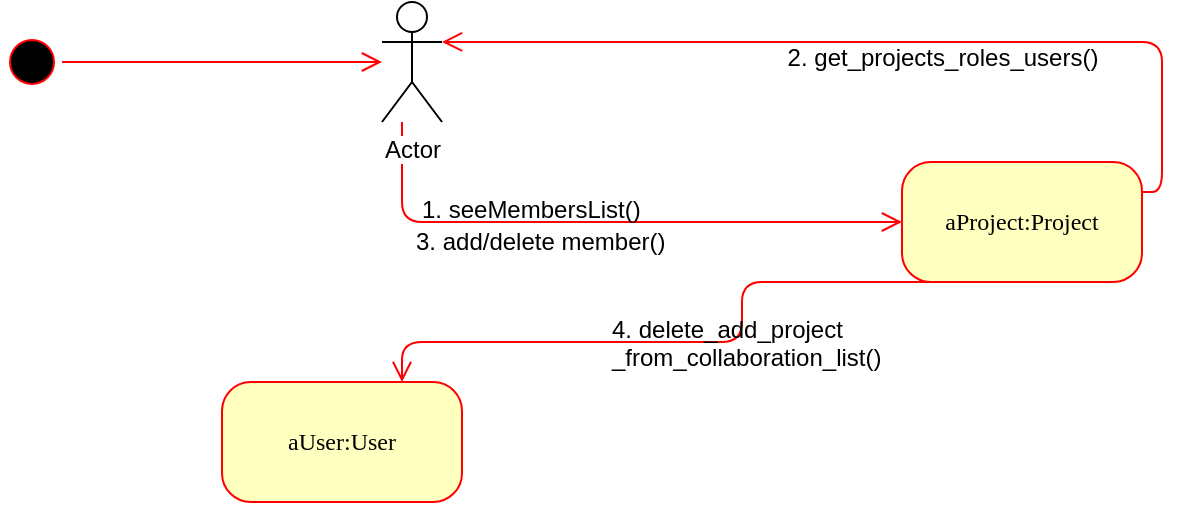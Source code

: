 <mxfile version="10.6.8" type="github"><diagram id="8KlxDwLn6UWDSDPiPRBD" name="Page-1"><mxGraphModel dx="840" dy="471" grid="1" gridSize="10" guides="1" tooltips="1" connect="1" arrows="1" fold="1" page="1" pageScale="1" pageWidth="850" pageHeight="1100" math="0" shadow="0"><root><mxCell id="0"/><mxCell id="1" parent="0"/><mxCell id="HBiq9zB4RBPXGegyt9aA-11" value="" style="ellipse;html=1;shape=startState;fillColor=#000000;strokeColor=#ff0000;rounded=1;shadow=0;comic=0;labelBackgroundColor=none;fontFamily=Verdana;fontSize=12;fontColor=#000000;align=center;direction=south;" vertex="1" parent="1"><mxGeometry x="130" y="135" width="30" height="30" as="geometry"/></mxCell><mxCell id="HBiq9zB4RBPXGegyt9aA-12" value="aUser:User" style="rounded=1;whiteSpace=wrap;html=1;arcSize=24;fillColor=#ffffc0;strokeColor=#ff0000;shadow=0;comic=0;labelBackgroundColor=none;fontFamily=Verdana;fontSize=12;fontColor=#000000;align=center;" vertex="1" parent="1"><mxGeometry x="240" y="310" width="120" height="60" as="geometry"/></mxCell><mxCell id="HBiq9zB4RBPXGegyt9aA-13" style="edgeStyle=orthogonalEdgeStyle;html=1;exitX=1;exitY=0.25;labelBackgroundColor=none;endArrow=open;endSize=8;strokeColor=#ff0000;fontFamily=Verdana;fontSize=12;align=left;entryX=1;entryY=0.333;entryDx=0;entryDy=0;entryPerimeter=0;" edge="1" parent="1" source="HBiq9zB4RBPXGegyt9aA-15" target="HBiq9zB4RBPXGegyt9aA-22"><mxGeometry relative="1" as="geometry"><mxPoint x="350" y="165" as="targetPoint"/></mxGeometry></mxCell><mxCell id="HBiq9zB4RBPXGegyt9aA-14" value="2. &lt;span&gt;get_projects_roles_users()&lt;br&gt;&lt;/span&gt;" style="text;html=1;resizable=0;points=[];align=center;verticalAlign=middle;labelBackgroundColor=#ffffff;" vertex="1" connectable="0" parent="HBiq9zB4RBPXGegyt9aA-13"><mxGeometry x="-0.169" y="3" relative="1" as="geometry"><mxPoint x="-10" y="5" as="offset"/></mxGeometry></mxCell><mxCell id="HBiq9zB4RBPXGegyt9aA-15" value="aProject:Project" style="rounded=1;whiteSpace=wrap;html=1;arcSize=24;fillColor=#ffffc0;strokeColor=#ff0000;shadow=0;comic=0;labelBackgroundColor=none;fontFamily=Verdana;fontSize=12;fontColor=#000000;align=center;" vertex="1" parent="1"><mxGeometry x="580" y="200" width="120" height="60" as="geometry"/></mxCell><mxCell id="HBiq9zB4RBPXGegyt9aA-16" style="edgeStyle=orthogonalEdgeStyle;html=1;labelBackgroundColor=none;endArrow=open;endSize=8;strokeColor=#ff0000;fontFamily=Verdana;fontSize=12;align=left;" edge="1" parent="1" source="HBiq9zB4RBPXGegyt9aA-11"><mxGeometry relative="1" as="geometry"><mxPoint x="320" y="150" as="targetPoint"/></mxGeometry></mxCell><mxCell id="HBiq9zB4RBPXGegyt9aA-17" style="edgeStyle=orthogonalEdgeStyle;html=1;labelBackgroundColor=none;endArrow=open;endSize=8;strokeColor=#ff0000;fontFamily=Verdana;fontSize=12;align=left;entryX=0;entryY=0.5;" edge="1" parent="1" target="HBiq9zB4RBPXGegyt9aA-15"><mxGeometry relative="1" as="geometry"><Array as="points"><mxPoint x="330" y="230"/></Array><mxPoint x="330" y="180" as="sourcePoint"/></mxGeometry></mxCell><mxCell id="HBiq9zB4RBPXGegyt9aA-18" style="edgeStyle=orthogonalEdgeStyle;html=1;entryX=0.75;entryY=0;labelBackgroundColor=none;endArrow=open;endSize=8;strokeColor=#ff0000;fontFamily=Verdana;fontSize=12;align=left;exitX=0.5;exitY=1;" edge="1" parent="1" source="HBiq9zB4RBPXGegyt9aA-15" target="HBiq9zB4RBPXGegyt9aA-12"><mxGeometry relative="1" as="geometry"><mxPoint x="520" y="300" as="sourcePoint"/><Array as="points"><mxPoint x="500" y="290"/><mxPoint x="330" y="290"/></Array></mxGeometry></mxCell><mxCell id="HBiq9zB4RBPXGegyt9aA-19" value="1. seeMembersList()" style="text;html=1;resizable=0;points=[];autosize=1;align=left;verticalAlign=top;spacingTop=-4;" vertex="1" parent="1"><mxGeometry x="338" y="214" width="140" height="20" as="geometry"/></mxCell><mxCell id="HBiq9zB4RBPXGegyt9aA-20" value="3. add/delete member()" style="text;html=1;resizable=0;points=[];autosize=1;align=left;verticalAlign=top;spacingTop=-4;" vertex="1" parent="1"><mxGeometry x="335" y="230" width="160" height="20" as="geometry"/></mxCell><mxCell id="HBiq9zB4RBPXGegyt9aA-21" value="4. &lt;font&gt;delete_add_project&lt;br&gt;_from_collaboration_list()&lt;br&gt;&lt;/font&gt;" style="text;html=1;resizable=0;points=[];autosize=1;align=left;verticalAlign=top;spacingTop=-4;" vertex="1" parent="1"><mxGeometry x="433" y="274" width="170" height="30" as="geometry"/></mxCell><mxCell id="HBiq9zB4RBPXGegyt9aA-22" value="Actor" style="shape=umlActor;verticalLabelPosition=bottom;labelBackgroundColor=#ffffff;verticalAlign=top;html=1;outlineConnect=0;" vertex="1" parent="1"><mxGeometry x="320" y="120" width="30" height="60" as="geometry"/></mxCell></root></mxGraphModel></diagram></mxfile>